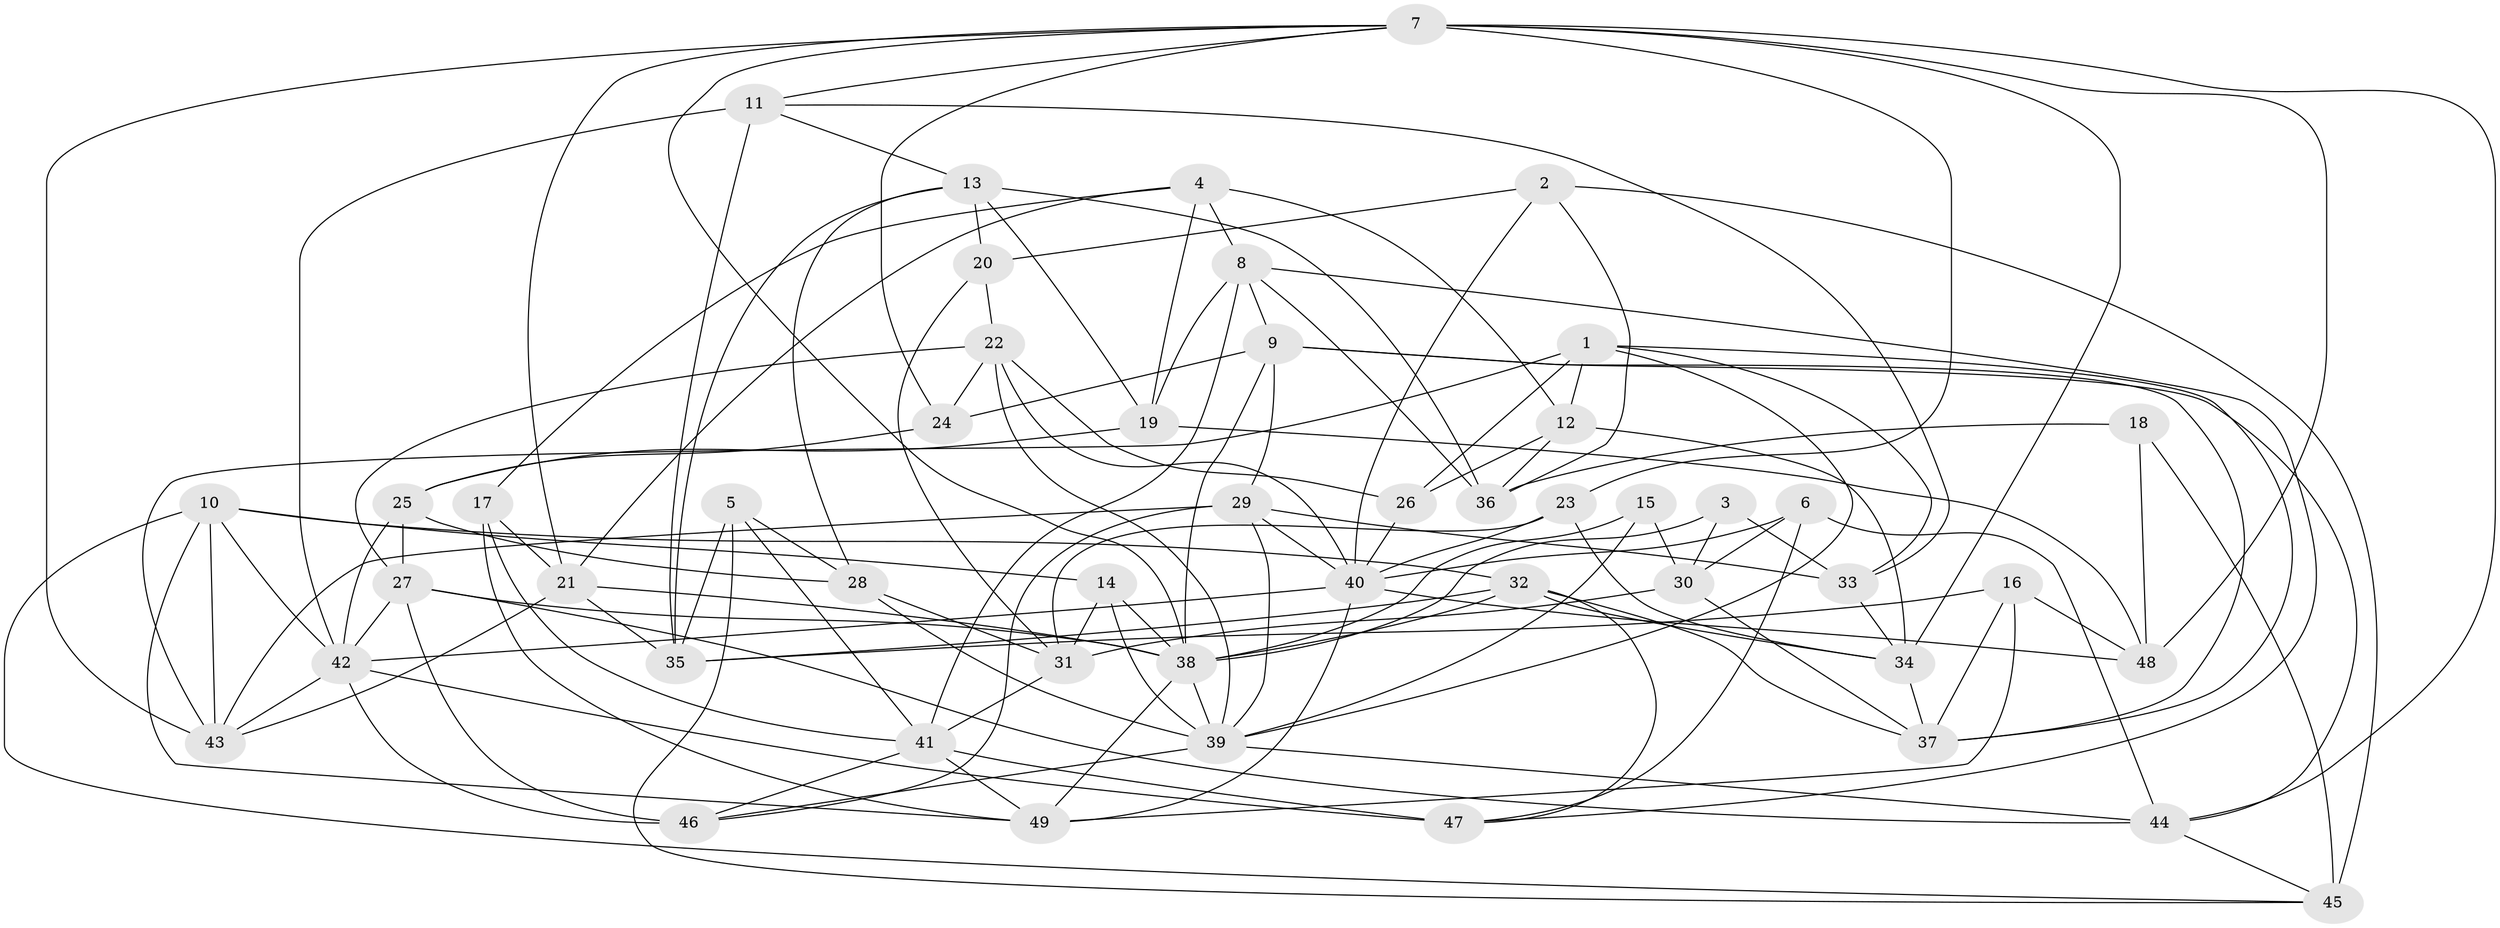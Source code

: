 // original degree distribution, {4: 1.0}
// Generated by graph-tools (version 1.1) at 2025/26/03/09/25 03:26:58]
// undirected, 49 vertices, 134 edges
graph export_dot {
graph [start="1"]
  node [color=gray90,style=filled];
  1;
  2;
  3;
  4;
  5;
  6;
  7;
  8;
  9;
  10;
  11;
  12;
  13;
  14;
  15;
  16;
  17;
  18;
  19;
  20;
  21;
  22;
  23;
  24;
  25;
  26;
  27;
  28;
  29;
  30;
  31;
  32;
  33;
  34;
  35;
  36;
  37;
  38;
  39;
  40;
  41;
  42;
  43;
  44;
  45;
  46;
  47;
  48;
  49;
  1 -- 12 [weight=1.0];
  1 -- 26 [weight=1.0];
  1 -- 33 [weight=1.0];
  1 -- 37 [weight=1.0];
  1 -- 39 [weight=1.0];
  1 -- 43 [weight=1.0];
  2 -- 20 [weight=1.0];
  2 -- 36 [weight=2.0];
  2 -- 40 [weight=2.0];
  2 -- 45 [weight=1.0];
  3 -- 30 [weight=1.0];
  3 -- 33 [weight=2.0];
  3 -- 38 [weight=1.0];
  4 -- 8 [weight=1.0];
  4 -- 12 [weight=2.0];
  4 -- 17 [weight=1.0];
  4 -- 19 [weight=1.0];
  4 -- 21 [weight=1.0];
  5 -- 28 [weight=1.0];
  5 -- 35 [weight=1.0];
  5 -- 41 [weight=1.0];
  5 -- 45 [weight=1.0];
  6 -- 30 [weight=1.0];
  6 -- 40 [weight=1.0];
  6 -- 44 [weight=1.0];
  6 -- 47 [weight=1.0];
  7 -- 11 [weight=1.0];
  7 -- 21 [weight=1.0];
  7 -- 23 [weight=1.0];
  7 -- 24 [weight=1.0];
  7 -- 34 [weight=1.0];
  7 -- 38 [weight=1.0];
  7 -- 43 [weight=1.0];
  7 -- 44 [weight=1.0];
  7 -- 48 [weight=2.0];
  8 -- 9 [weight=1.0];
  8 -- 19 [weight=1.0];
  8 -- 36 [weight=1.0];
  8 -- 41 [weight=1.0];
  8 -- 47 [weight=1.0];
  9 -- 24 [weight=1.0];
  9 -- 29 [weight=1.0];
  9 -- 37 [weight=1.0];
  9 -- 38 [weight=1.0];
  9 -- 44 [weight=1.0];
  10 -- 14 [weight=1.0];
  10 -- 32 [weight=1.0];
  10 -- 42 [weight=1.0];
  10 -- 43 [weight=1.0];
  10 -- 45 [weight=1.0];
  10 -- 49 [weight=1.0];
  11 -- 13 [weight=1.0];
  11 -- 33 [weight=1.0];
  11 -- 35 [weight=1.0];
  11 -- 42 [weight=2.0];
  12 -- 26 [weight=1.0];
  12 -- 34 [weight=1.0];
  12 -- 36 [weight=1.0];
  13 -- 19 [weight=1.0];
  13 -- 20 [weight=1.0];
  13 -- 28 [weight=1.0];
  13 -- 35 [weight=1.0];
  13 -- 36 [weight=1.0];
  14 -- 31 [weight=1.0];
  14 -- 38 [weight=1.0];
  14 -- 39 [weight=1.0];
  15 -- 30 [weight=2.0];
  15 -- 38 [weight=1.0];
  15 -- 39 [weight=1.0];
  16 -- 35 [weight=1.0];
  16 -- 37 [weight=1.0];
  16 -- 48 [weight=1.0];
  16 -- 49 [weight=1.0];
  17 -- 21 [weight=1.0];
  17 -- 41 [weight=1.0];
  17 -- 49 [weight=1.0];
  18 -- 36 [weight=1.0];
  18 -- 45 [weight=2.0];
  18 -- 48 [weight=1.0];
  19 -- 25 [weight=2.0];
  19 -- 48 [weight=1.0];
  20 -- 22 [weight=1.0];
  20 -- 31 [weight=1.0];
  21 -- 35 [weight=1.0];
  21 -- 38 [weight=1.0];
  21 -- 43 [weight=1.0];
  22 -- 24 [weight=1.0];
  22 -- 26 [weight=1.0];
  22 -- 27 [weight=1.0];
  22 -- 39 [weight=1.0];
  22 -- 40 [weight=1.0];
  23 -- 31 [weight=1.0];
  23 -- 34 [weight=1.0];
  23 -- 40 [weight=1.0];
  24 -- 25 [weight=1.0];
  25 -- 27 [weight=1.0];
  25 -- 28 [weight=1.0];
  25 -- 42 [weight=1.0];
  26 -- 40 [weight=1.0];
  27 -- 38 [weight=1.0];
  27 -- 42 [weight=1.0];
  27 -- 44 [weight=1.0];
  27 -- 46 [weight=1.0];
  28 -- 31 [weight=1.0];
  28 -- 39 [weight=2.0];
  29 -- 33 [weight=1.0];
  29 -- 39 [weight=1.0];
  29 -- 40 [weight=1.0];
  29 -- 43 [weight=1.0];
  29 -- 46 [weight=1.0];
  30 -- 31 [weight=1.0];
  30 -- 37 [weight=1.0];
  31 -- 41 [weight=1.0];
  32 -- 34 [weight=1.0];
  32 -- 35 [weight=1.0];
  32 -- 37 [weight=1.0];
  32 -- 38 [weight=1.0];
  32 -- 47 [weight=1.0];
  33 -- 34 [weight=1.0];
  34 -- 37 [weight=1.0];
  38 -- 39 [weight=1.0];
  38 -- 49 [weight=1.0];
  39 -- 44 [weight=1.0];
  39 -- 46 [weight=1.0];
  40 -- 42 [weight=1.0];
  40 -- 48 [weight=1.0];
  40 -- 49 [weight=1.0];
  41 -- 46 [weight=1.0];
  41 -- 47 [weight=2.0];
  41 -- 49 [weight=1.0];
  42 -- 43 [weight=1.0];
  42 -- 46 [weight=2.0];
  42 -- 47 [weight=1.0];
  44 -- 45 [weight=1.0];
}

